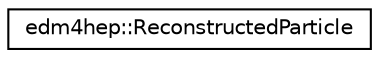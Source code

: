 digraph "Graphical Class Hierarchy"
{
 // LATEX_PDF_SIZE
  edge [fontname="Helvetica",fontsize="10",labelfontname="Helvetica",labelfontsize="10"];
  node [fontname="Helvetica",fontsize="10",shape=record];
  rankdir="LR";
  Node0 [label="edm4hep::ReconstructedParticle",height=0.2,width=0.4,color="black", fillcolor="white", style="filled",URL="$classedm4hep_1_1_reconstructed_particle.html",tooltip="Reconstructed Particle."];
}
